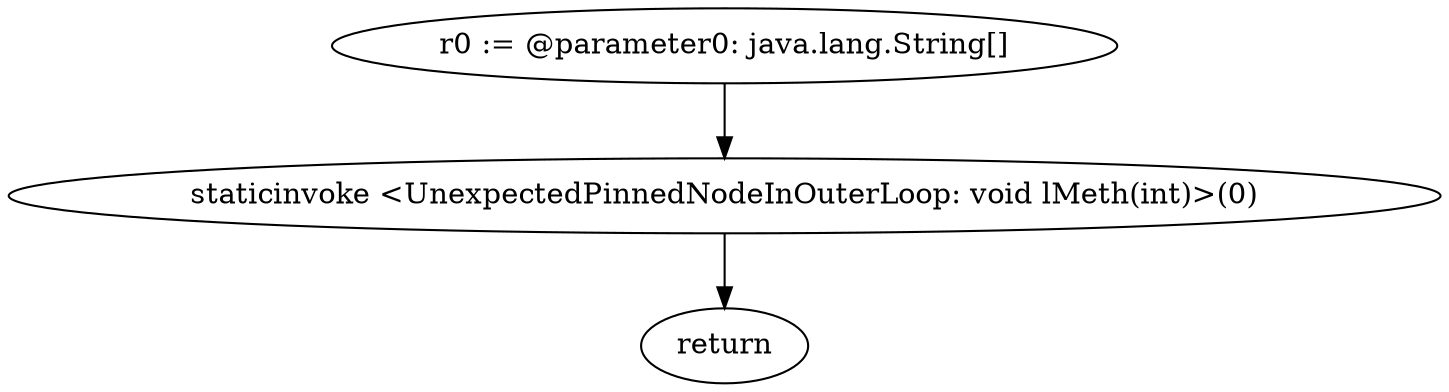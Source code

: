 digraph "unitGraph" {
    "r0 := @parameter0: java.lang.String[]"
    "staticinvoke <UnexpectedPinnedNodeInOuterLoop: void lMeth(int)>(0)"
    "return"
    "r0 := @parameter0: java.lang.String[]"->"staticinvoke <UnexpectedPinnedNodeInOuterLoop: void lMeth(int)>(0)";
    "staticinvoke <UnexpectedPinnedNodeInOuterLoop: void lMeth(int)>(0)"->"return";
}
